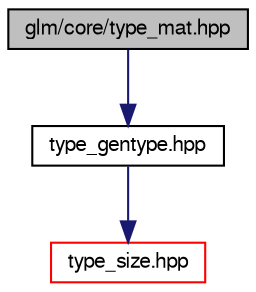 digraph "glm/core/type_mat.hpp"
{
  edge [fontname="FreeSans",fontsize="10",labelfontname="FreeSans",labelfontsize="10"];
  node [fontname="FreeSans",fontsize="10",shape=record];
  Node1 [label="glm/core/type_mat.hpp",height=0.2,width=0.4,color="black", fillcolor="grey75", style="filled" fontcolor="black"];
  Node1 -> Node2 [color="midnightblue",fontsize="10",style="solid",fontname="FreeSans"];
  Node2 [label="type_gentype.hpp",height=0.2,width=0.4,color="black", fillcolor="white", style="filled",URL="$dd/d8e/type__gentype_8hpp.html"];
  Node2 -> Node3 [color="midnightblue",fontsize="10",style="solid",fontname="FreeSans"];
  Node3 [label="type_size.hpp",height=0.2,width=0.4,color="red", fillcolor="white", style="filled",URL="$dd/df7/type__size_8hpp.html"];
}
